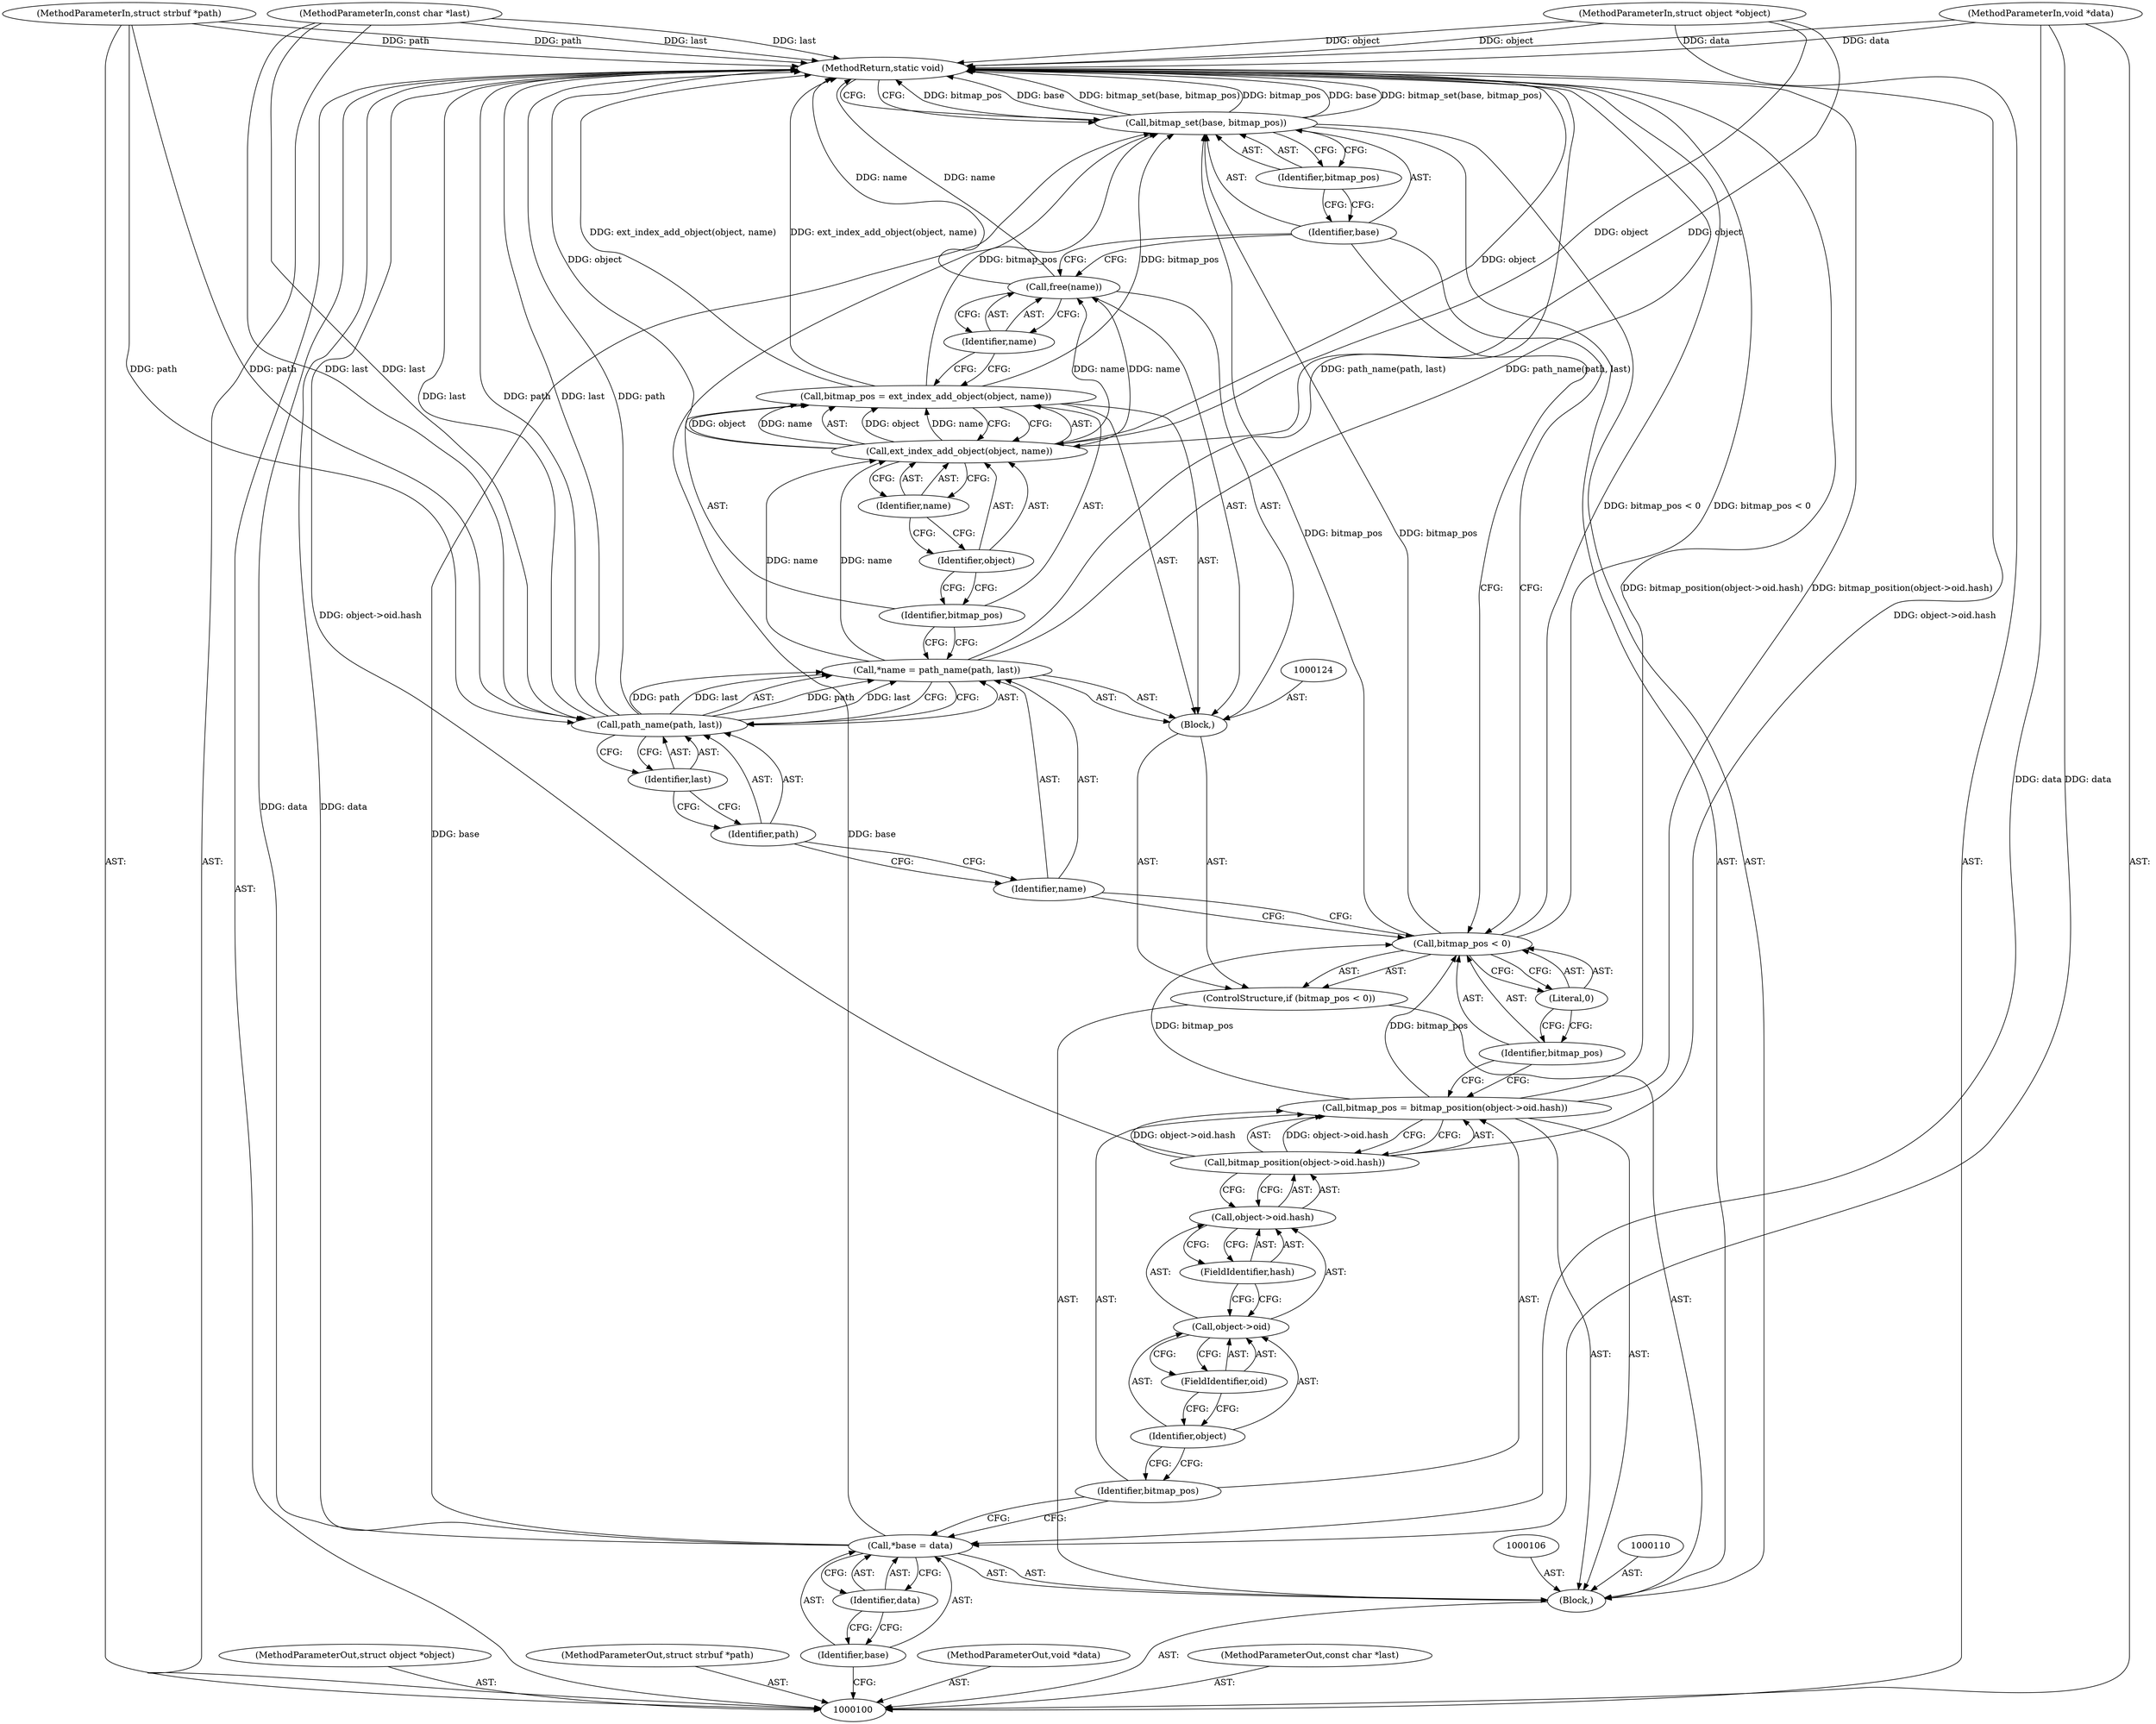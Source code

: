 digraph "1_git_de1e67d0703894cb6ea782e36abb63976ab07e60_7" {
"1000140" [label="(MethodReturn,static void)"];
"1000101" [label="(MethodParameterIn,struct object *object)"];
"1000194" [label="(MethodParameterOut,struct object *object)"];
"1000102" [label="(MethodParameterIn,struct strbuf *path)"];
"1000195" [label="(MethodParameterOut,struct strbuf *path)"];
"1000127" [label="(Call,path_name(path, last))"];
"1000123" [label="(Block,)"];
"1000128" [label="(Identifier,path)"];
"1000129" [label="(Identifier,last)"];
"1000125" [label="(Call,*name = path_name(path, last))"];
"1000126" [label="(Identifier,name)"];
"1000132" [label="(Call,ext_index_add_object(object, name))"];
"1000130" [label="(Call,bitmap_pos = ext_index_add_object(object, name))"];
"1000131" [label="(Identifier,bitmap_pos)"];
"1000133" [label="(Identifier,object)"];
"1000134" [label="(Identifier,name)"];
"1000135" [label="(Call,free(name))"];
"1000136" [label="(Identifier,name)"];
"1000138" [label="(Identifier,base)"];
"1000139" [label="(Identifier,bitmap_pos)"];
"1000137" [label="(Call,bitmap_set(base, bitmap_pos))"];
"1000104" [label="(MethodParameterIn,void *data)"];
"1000197" [label="(MethodParameterOut,void *data)"];
"1000103" [label="(MethodParameterIn,const char *last)"];
"1000196" [label="(MethodParameterOut,const char *last)"];
"1000105" [label="(Block,)"];
"1000107" [label="(Call,*base = data)"];
"1000108" [label="(Identifier,base)"];
"1000109" [label="(Identifier,data)"];
"1000113" [label="(Call,bitmap_position(object->oid.hash))"];
"1000111" [label="(Call,bitmap_pos = bitmap_position(object->oid.hash))"];
"1000112" [label="(Identifier,bitmap_pos)"];
"1000114" [label="(Call,object->oid.hash)"];
"1000115" [label="(Call,object->oid)"];
"1000116" [label="(Identifier,object)"];
"1000117" [label="(FieldIdentifier,oid)"];
"1000118" [label="(FieldIdentifier,hash)"];
"1000119" [label="(ControlStructure,if (bitmap_pos < 0))"];
"1000122" [label="(Literal,0)"];
"1000120" [label="(Call,bitmap_pos < 0)"];
"1000121" [label="(Identifier,bitmap_pos)"];
"1000140" -> "1000100"  [label="AST: "];
"1000140" -> "1000137"  [label="CFG: "];
"1000104" -> "1000140"  [label="DDG: data"];
"1000113" -> "1000140"  [label="DDG: object->oid.hash"];
"1000125" -> "1000140"  [label="DDG: path_name(path, last)"];
"1000135" -> "1000140"  [label="DDG: name"];
"1000130" -> "1000140"  [label="DDG: ext_index_add_object(object, name)"];
"1000137" -> "1000140"  [label="DDG: bitmap_pos"];
"1000137" -> "1000140"  [label="DDG: base"];
"1000137" -> "1000140"  [label="DDG: bitmap_set(base, bitmap_pos)"];
"1000127" -> "1000140"  [label="DDG: last"];
"1000127" -> "1000140"  [label="DDG: path"];
"1000103" -> "1000140"  [label="DDG: last"];
"1000132" -> "1000140"  [label="DDG: object"];
"1000102" -> "1000140"  [label="DDG: path"];
"1000111" -> "1000140"  [label="DDG: bitmap_position(object->oid.hash)"];
"1000101" -> "1000140"  [label="DDG: object"];
"1000120" -> "1000140"  [label="DDG: bitmap_pos < 0"];
"1000107" -> "1000140"  [label="DDG: data"];
"1000101" -> "1000100"  [label="AST: "];
"1000101" -> "1000140"  [label="DDG: object"];
"1000101" -> "1000132"  [label="DDG: object"];
"1000194" -> "1000100"  [label="AST: "];
"1000102" -> "1000100"  [label="AST: "];
"1000102" -> "1000140"  [label="DDG: path"];
"1000102" -> "1000127"  [label="DDG: path"];
"1000195" -> "1000100"  [label="AST: "];
"1000127" -> "1000125"  [label="AST: "];
"1000127" -> "1000129"  [label="CFG: "];
"1000128" -> "1000127"  [label="AST: "];
"1000129" -> "1000127"  [label="AST: "];
"1000125" -> "1000127"  [label="CFG: "];
"1000127" -> "1000140"  [label="DDG: last"];
"1000127" -> "1000140"  [label="DDG: path"];
"1000127" -> "1000125"  [label="DDG: path"];
"1000127" -> "1000125"  [label="DDG: last"];
"1000102" -> "1000127"  [label="DDG: path"];
"1000103" -> "1000127"  [label="DDG: last"];
"1000123" -> "1000119"  [label="AST: "];
"1000124" -> "1000123"  [label="AST: "];
"1000125" -> "1000123"  [label="AST: "];
"1000130" -> "1000123"  [label="AST: "];
"1000135" -> "1000123"  [label="AST: "];
"1000128" -> "1000127"  [label="AST: "];
"1000128" -> "1000126"  [label="CFG: "];
"1000129" -> "1000128"  [label="CFG: "];
"1000129" -> "1000127"  [label="AST: "];
"1000129" -> "1000128"  [label="CFG: "];
"1000127" -> "1000129"  [label="CFG: "];
"1000125" -> "1000123"  [label="AST: "];
"1000125" -> "1000127"  [label="CFG: "];
"1000126" -> "1000125"  [label="AST: "];
"1000127" -> "1000125"  [label="AST: "];
"1000131" -> "1000125"  [label="CFG: "];
"1000125" -> "1000140"  [label="DDG: path_name(path, last)"];
"1000127" -> "1000125"  [label="DDG: path"];
"1000127" -> "1000125"  [label="DDG: last"];
"1000125" -> "1000132"  [label="DDG: name"];
"1000126" -> "1000125"  [label="AST: "];
"1000126" -> "1000120"  [label="CFG: "];
"1000128" -> "1000126"  [label="CFG: "];
"1000132" -> "1000130"  [label="AST: "];
"1000132" -> "1000134"  [label="CFG: "];
"1000133" -> "1000132"  [label="AST: "];
"1000134" -> "1000132"  [label="AST: "];
"1000130" -> "1000132"  [label="CFG: "];
"1000132" -> "1000140"  [label="DDG: object"];
"1000132" -> "1000130"  [label="DDG: object"];
"1000132" -> "1000130"  [label="DDG: name"];
"1000101" -> "1000132"  [label="DDG: object"];
"1000125" -> "1000132"  [label="DDG: name"];
"1000132" -> "1000135"  [label="DDG: name"];
"1000130" -> "1000123"  [label="AST: "];
"1000130" -> "1000132"  [label="CFG: "];
"1000131" -> "1000130"  [label="AST: "];
"1000132" -> "1000130"  [label="AST: "];
"1000136" -> "1000130"  [label="CFG: "];
"1000130" -> "1000140"  [label="DDG: ext_index_add_object(object, name)"];
"1000132" -> "1000130"  [label="DDG: object"];
"1000132" -> "1000130"  [label="DDG: name"];
"1000130" -> "1000137"  [label="DDG: bitmap_pos"];
"1000131" -> "1000130"  [label="AST: "];
"1000131" -> "1000125"  [label="CFG: "];
"1000133" -> "1000131"  [label="CFG: "];
"1000133" -> "1000132"  [label="AST: "];
"1000133" -> "1000131"  [label="CFG: "];
"1000134" -> "1000133"  [label="CFG: "];
"1000134" -> "1000132"  [label="AST: "];
"1000134" -> "1000133"  [label="CFG: "];
"1000132" -> "1000134"  [label="CFG: "];
"1000135" -> "1000123"  [label="AST: "];
"1000135" -> "1000136"  [label="CFG: "];
"1000136" -> "1000135"  [label="AST: "];
"1000138" -> "1000135"  [label="CFG: "];
"1000135" -> "1000140"  [label="DDG: name"];
"1000132" -> "1000135"  [label="DDG: name"];
"1000136" -> "1000135"  [label="AST: "];
"1000136" -> "1000130"  [label="CFG: "];
"1000135" -> "1000136"  [label="CFG: "];
"1000138" -> "1000137"  [label="AST: "];
"1000138" -> "1000135"  [label="CFG: "];
"1000138" -> "1000120"  [label="CFG: "];
"1000139" -> "1000138"  [label="CFG: "];
"1000139" -> "1000137"  [label="AST: "];
"1000139" -> "1000138"  [label="CFG: "];
"1000137" -> "1000139"  [label="CFG: "];
"1000137" -> "1000105"  [label="AST: "];
"1000137" -> "1000139"  [label="CFG: "];
"1000138" -> "1000137"  [label="AST: "];
"1000139" -> "1000137"  [label="AST: "];
"1000140" -> "1000137"  [label="CFG: "];
"1000137" -> "1000140"  [label="DDG: bitmap_pos"];
"1000137" -> "1000140"  [label="DDG: base"];
"1000137" -> "1000140"  [label="DDG: bitmap_set(base, bitmap_pos)"];
"1000107" -> "1000137"  [label="DDG: base"];
"1000120" -> "1000137"  [label="DDG: bitmap_pos"];
"1000130" -> "1000137"  [label="DDG: bitmap_pos"];
"1000104" -> "1000100"  [label="AST: "];
"1000104" -> "1000140"  [label="DDG: data"];
"1000104" -> "1000107"  [label="DDG: data"];
"1000197" -> "1000100"  [label="AST: "];
"1000103" -> "1000100"  [label="AST: "];
"1000103" -> "1000140"  [label="DDG: last"];
"1000103" -> "1000127"  [label="DDG: last"];
"1000196" -> "1000100"  [label="AST: "];
"1000105" -> "1000100"  [label="AST: "];
"1000106" -> "1000105"  [label="AST: "];
"1000107" -> "1000105"  [label="AST: "];
"1000110" -> "1000105"  [label="AST: "];
"1000111" -> "1000105"  [label="AST: "];
"1000119" -> "1000105"  [label="AST: "];
"1000137" -> "1000105"  [label="AST: "];
"1000107" -> "1000105"  [label="AST: "];
"1000107" -> "1000109"  [label="CFG: "];
"1000108" -> "1000107"  [label="AST: "];
"1000109" -> "1000107"  [label="AST: "];
"1000112" -> "1000107"  [label="CFG: "];
"1000107" -> "1000140"  [label="DDG: data"];
"1000104" -> "1000107"  [label="DDG: data"];
"1000107" -> "1000137"  [label="DDG: base"];
"1000108" -> "1000107"  [label="AST: "];
"1000108" -> "1000100"  [label="CFG: "];
"1000109" -> "1000108"  [label="CFG: "];
"1000109" -> "1000107"  [label="AST: "];
"1000109" -> "1000108"  [label="CFG: "];
"1000107" -> "1000109"  [label="CFG: "];
"1000113" -> "1000111"  [label="AST: "];
"1000113" -> "1000114"  [label="CFG: "];
"1000114" -> "1000113"  [label="AST: "];
"1000111" -> "1000113"  [label="CFG: "];
"1000113" -> "1000140"  [label="DDG: object->oid.hash"];
"1000113" -> "1000111"  [label="DDG: object->oid.hash"];
"1000111" -> "1000105"  [label="AST: "];
"1000111" -> "1000113"  [label="CFG: "];
"1000112" -> "1000111"  [label="AST: "];
"1000113" -> "1000111"  [label="AST: "];
"1000121" -> "1000111"  [label="CFG: "];
"1000111" -> "1000140"  [label="DDG: bitmap_position(object->oid.hash)"];
"1000113" -> "1000111"  [label="DDG: object->oid.hash"];
"1000111" -> "1000120"  [label="DDG: bitmap_pos"];
"1000112" -> "1000111"  [label="AST: "];
"1000112" -> "1000107"  [label="CFG: "];
"1000116" -> "1000112"  [label="CFG: "];
"1000114" -> "1000113"  [label="AST: "];
"1000114" -> "1000118"  [label="CFG: "];
"1000115" -> "1000114"  [label="AST: "];
"1000118" -> "1000114"  [label="AST: "];
"1000113" -> "1000114"  [label="CFG: "];
"1000115" -> "1000114"  [label="AST: "];
"1000115" -> "1000117"  [label="CFG: "];
"1000116" -> "1000115"  [label="AST: "];
"1000117" -> "1000115"  [label="AST: "];
"1000118" -> "1000115"  [label="CFG: "];
"1000116" -> "1000115"  [label="AST: "];
"1000116" -> "1000112"  [label="CFG: "];
"1000117" -> "1000116"  [label="CFG: "];
"1000117" -> "1000115"  [label="AST: "];
"1000117" -> "1000116"  [label="CFG: "];
"1000115" -> "1000117"  [label="CFG: "];
"1000118" -> "1000114"  [label="AST: "];
"1000118" -> "1000115"  [label="CFG: "];
"1000114" -> "1000118"  [label="CFG: "];
"1000119" -> "1000105"  [label="AST: "];
"1000120" -> "1000119"  [label="AST: "];
"1000123" -> "1000119"  [label="AST: "];
"1000122" -> "1000120"  [label="AST: "];
"1000122" -> "1000121"  [label="CFG: "];
"1000120" -> "1000122"  [label="CFG: "];
"1000120" -> "1000119"  [label="AST: "];
"1000120" -> "1000122"  [label="CFG: "];
"1000121" -> "1000120"  [label="AST: "];
"1000122" -> "1000120"  [label="AST: "];
"1000126" -> "1000120"  [label="CFG: "];
"1000138" -> "1000120"  [label="CFG: "];
"1000120" -> "1000140"  [label="DDG: bitmap_pos < 0"];
"1000111" -> "1000120"  [label="DDG: bitmap_pos"];
"1000120" -> "1000137"  [label="DDG: bitmap_pos"];
"1000121" -> "1000120"  [label="AST: "];
"1000121" -> "1000111"  [label="CFG: "];
"1000122" -> "1000121"  [label="CFG: "];
}
